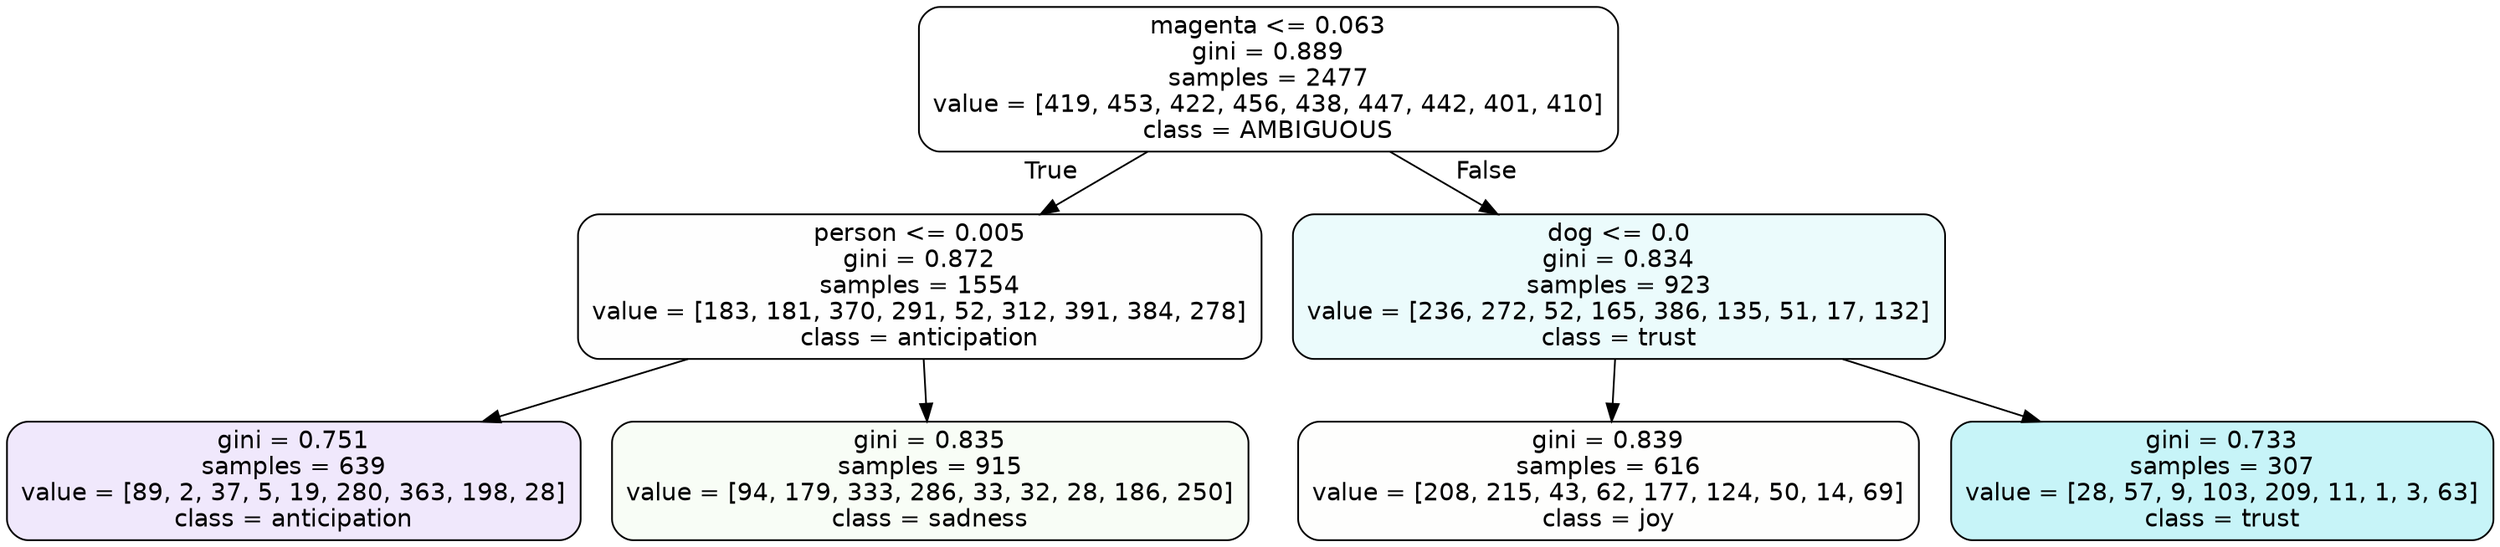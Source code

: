 digraph Tree {
node [shape=box, style="filled, rounded", color="black", fontname=helvetica] ;
edge [fontname=helvetica] ;
0 [label="magenta <= 0.063\ngini = 0.889\nsamples = 2477\nvalue = [419, 453, 422, 456, 438, 447, 442, 401, 410]\nclass = AMBIGUOUS", fillcolor="#39e58100"] ;
1 [label="person <= 0.005\ngini = 0.872\nsamples = 1554\nvalue = [183, 181, 370, 291, 52, 312, 391, 384, 278]\nclass = anticipation", fillcolor="#8139e501"] ;
0 -> 1 [labeldistance=2.5, labelangle=45, headlabel="True"] ;
2 [label="gini = 0.751\nsamples = 639\nvalue = [89, 2, 37, 5, 19, 280, 363, 198, 28]\nclass = anticipation", fillcolor="#8139e51d"] ;
1 -> 2 ;
3 [label="gini = 0.835\nsamples = 915\nvalue = [94, 179, 333, 286, 33, 32, 28, 186, 250]\nclass = sadness", fillcolor="#64e5390b"] ;
1 -> 3 ;
4 [label="dog <= 0.0\ngini = 0.834\nsamples = 923\nvalue = [236, 272, 52, 165, 386, 135, 51, 17, 132]\nclass = trust", fillcolor="#39d7e519"] ;
0 -> 4 [labeldistance=2.5, labelangle=-45, headlabel="False"] ;
5 [label="gini = 0.839\nsamples = 616\nvalue = [208, 215, 43, 62, 177, 124, 50, 14, 69]\nclass = joy", fillcolor="#d7e53902"] ;
4 -> 5 ;
6 [label="gini = 0.733\nsamples = 307\nvalue = [28, 57, 9, 103, 209, 11, 1, 3, 63]\nclass = trust", fillcolor="#39d7e547"] ;
4 -> 6 ;
}